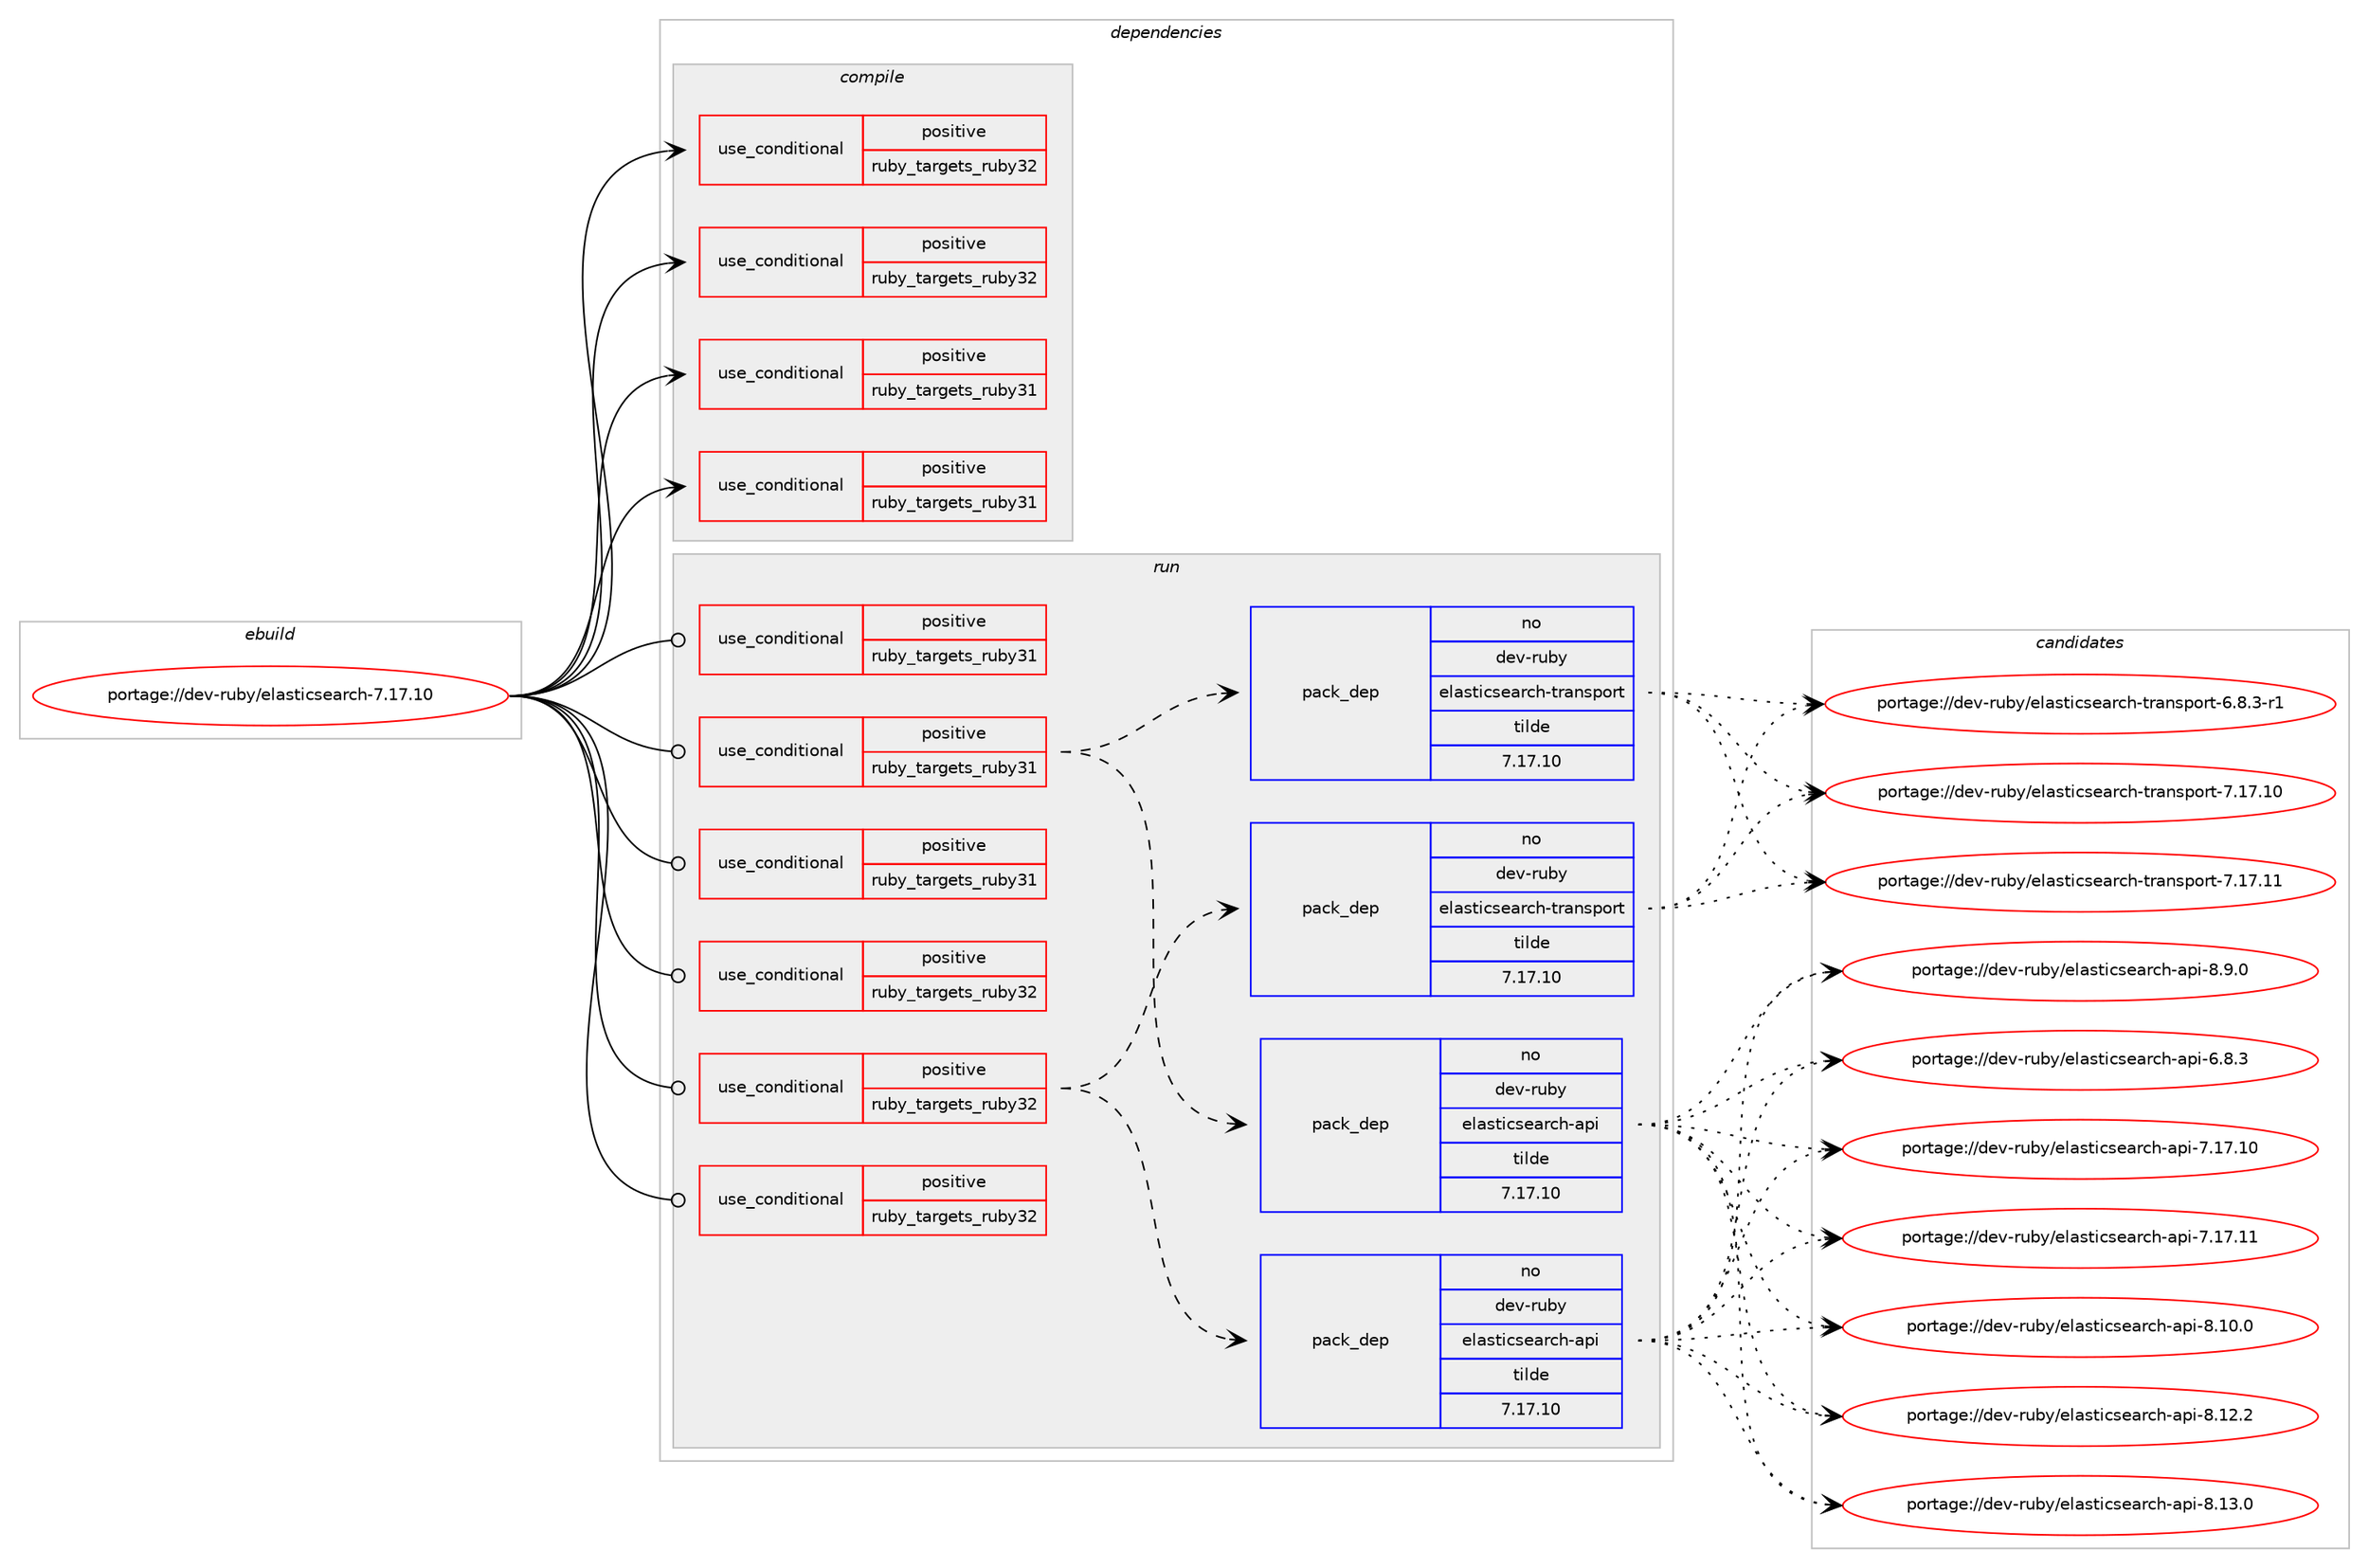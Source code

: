 digraph prolog {

# *************
# Graph options
# *************

newrank=true;
concentrate=true;
compound=true;
graph [rankdir=LR,fontname=Helvetica,fontsize=10,ranksep=1.5];#, ranksep=2.5, nodesep=0.2];
edge  [arrowhead=vee];
node  [fontname=Helvetica,fontsize=10];

# **********
# The ebuild
# **********

subgraph cluster_leftcol {
color=gray;
rank=same;
label=<<i>ebuild</i>>;
id [label="portage://dev-ruby/elasticsearch-7.17.10", color=red, width=4, href="../dev-ruby/elasticsearch-7.17.10.svg"];
}

# ****************
# The dependencies
# ****************

subgraph cluster_midcol {
color=gray;
label=<<i>dependencies</i>>;
subgraph cluster_compile {
fillcolor="#eeeeee";
style=filled;
label=<<i>compile</i>>;
subgraph cond45805 {
dependency92846 [label=<<TABLE BORDER="0" CELLBORDER="1" CELLSPACING="0" CELLPADDING="4"><TR><TD ROWSPAN="3" CELLPADDING="10">use_conditional</TD></TR><TR><TD>positive</TD></TR><TR><TD>ruby_targets_ruby31</TD></TR></TABLE>>, shape=none, color=red];
# *** BEGIN UNKNOWN DEPENDENCY TYPE (TODO) ***
# dependency92846 -> package_dependency(portage://dev-ruby/elasticsearch-7.17.10,install,no,dev-lang,ruby,none,[,,],[slot(3.1)],[])
# *** END UNKNOWN DEPENDENCY TYPE (TODO) ***

}
id:e -> dependency92846:w [weight=20,style="solid",arrowhead="vee"];
subgraph cond45806 {
dependency92847 [label=<<TABLE BORDER="0" CELLBORDER="1" CELLSPACING="0" CELLPADDING="4"><TR><TD ROWSPAN="3" CELLPADDING="10">use_conditional</TD></TR><TR><TD>positive</TD></TR><TR><TD>ruby_targets_ruby31</TD></TR></TABLE>>, shape=none, color=red];
# *** BEGIN UNKNOWN DEPENDENCY TYPE (TODO) ***
# dependency92847 -> package_dependency(portage://dev-ruby/elasticsearch-7.17.10,install,no,virtual,rubygems,none,[,,],[],[use(enable(ruby_targets_ruby31),negative)])
# *** END UNKNOWN DEPENDENCY TYPE (TODO) ***

}
id:e -> dependency92847:w [weight=20,style="solid",arrowhead="vee"];
subgraph cond45807 {
dependency92848 [label=<<TABLE BORDER="0" CELLBORDER="1" CELLSPACING="0" CELLPADDING="4"><TR><TD ROWSPAN="3" CELLPADDING="10">use_conditional</TD></TR><TR><TD>positive</TD></TR><TR><TD>ruby_targets_ruby32</TD></TR></TABLE>>, shape=none, color=red];
# *** BEGIN UNKNOWN DEPENDENCY TYPE (TODO) ***
# dependency92848 -> package_dependency(portage://dev-ruby/elasticsearch-7.17.10,install,no,dev-lang,ruby,none,[,,],[slot(3.2)],[])
# *** END UNKNOWN DEPENDENCY TYPE (TODO) ***

}
id:e -> dependency92848:w [weight=20,style="solid",arrowhead="vee"];
subgraph cond45808 {
dependency92849 [label=<<TABLE BORDER="0" CELLBORDER="1" CELLSPACING="0" CELLPADDING="4"><TR><TD ROWSPAN="3" CELLPADDING="10">use_conditional</TD></TR><TR><TD>positive</TD></TR><TR><TD>ruby_targets_ruby32</TD></TR></TABLE>>, shape=none, color=red];
# *** BEGIN UNKNOWN DEPENDENCY TYPE (TODO) ***
# dependency92849 -> package_dependency(portage://dev-ruby/elasticsearch-7.17.10,install,no,virtual,rubygems,none,[,,],[],[use(enable(ruby_targets_ruby32),negative)])
# *** END UNKNOWN DEPENDENCY TYPE (TODO) ***

}
id:e -> dependency92849:w [weight=20,style="solid",arrowhead="vee"];
}
subgraph cluster_compileandrun {
fillcolor="#eeeeee";
style=filled;
label=<<i>compile and run</i>>;
}
subgraph cluster_run {
fillcolor="#eeeeee";
style=filled;
label=<<i>run</i>>;
subgraph cond45809 {
dependency92850 [label=<<TABLE BORDER="0" CELLBORDER="1" CELLSPACING="0" CELLPADDING="4"><TR><TD ROWSPAN="3" CELLPADDING="10">use_conditional</TD></TR><TR><TD>positive</TD></TR><TR><TD>ruby_targets_ruby31</TD></TR></TABLE>>, shape=none, color=red];
# *** BEGIN UNKNOWN DEPENDENCY TYPE (TODO) ***
# dependency92850 -> package_dependency(portage://dev-ruby/elasticsearch-7.17.10,run,no,dev-lang,ruby,none,[,,],[slot(3.1)],[])
# *** END UNKNOWN DEPENDENCY TYPE (TODO) ***

}
id:e -> dependency92850:w [weight=20,style="solid",arrowhead="odot"];
subgraph cond45810 {
dependency92851 [label=<<TABLE BORDER="0" CELLBORDER="1" CELLSPACING="0" CELLPADDING="4"><TR><TD ROWSPAN="3" CELLPADDING="10">use_conditional</TD></TR><TR><TD>positive</TD></TR><TR><TD>ruby_targets_ruby31</TD></TR></TABLE>>, shape=none, color=red];
subgraph pack45764 {
dependency92852 [label=<<TABLE BORDER="0" CELLBORDER="1" CELLSPACING="0" CELLPADDING="4" WIDTH="220"><TR><TD ROWSPAN="6" CELLPADDING="30">pack_dep</TD></TR><TR><TD WIDTH="110">no</TD></TR><TR><TD>dev-ruby</TD></TR><TR><TD>elasticsearch-api</TD></TR><TR><TD>tilde</TD></TR><TR><TD>7.17.10</TD></TR></TABLE>>, shape=none, color=blue];
}
dependency92851:e -> dependency92852:w [weight=20,style="dashed",arrowhead="vee"];
subgraph pack45765 {
dependency92853 [label=<<TABLE BORDER="0" CELLBORDER="1" CELLSPACING="0" CELLPADDING="4" WIDTH="220"><TR><TD ROWSPAN="6" CELLPADDING="30">pack_dep</TD></TR><TR><TD WIDTH="110">no</TD></TR><TR><TD>dev-ruby</TD></TR><TR><TD>elasticsearch-transport</TD></TR><TR><TD>tilde</TD></TR><TR><TD>7.17.10</TD></TR></TABLE>>, shape=none, color=blue];
}
dependency92851:e -> dependency92853:w [weight=20,style="dashed",arrowhead="vee"];
}
id:e -> dependency92851:w [weight=20,style="solid",arrowhead="odot"];
subgraph cond45811 {
dependency92854 [label=<<TABLE BORDER="0" CELLBORDER="1" CELLSPACING="0" CELLPADDING="4"><TR><TD ROWSPAN="3" CELLPADDING="10">use_conditional</TD></TR><TR><TD>positive</TD></TR><TR><TD>ruby_targets_ruby31</TD></TR></TABLE>>, shape=none, color=red];
# *** BEGIN UNKNOWN DEPENDENCY TYPE (TODO) ***
# dependency92854 -> package_dependency(portage://dev-ruby/elasticsearch-7.17.10,run,no,virtual,rubygems,none,[,,],[],[use(enable(ruby_targets_ruby31),negative)])
# *** END UNKNOWN DEPENDENCY TYPE (TODO) ***

}
id:e -> dependency92854:w [weight=20,style="solid",arrowhead="odot"];
subgraph cond45812 {
dependency92855 [label=<<TABLE BORDER="0" CELLBORDER="1" CELLSPACING="0" CELLPADDING="4"><TR><TD ROWSPAN="3" CELLPADDING="10">use_conditional</TD></TR><TR><TD>positive</TD></TR><TR><TD>ruby_targets_ruby32</TD></TR></TABLE>>, shape=none, color=red];
# *** BEGIN UNKNOWN DEPENDENCY TYPE (TODO) ***
# dependency92855 -> package_dependency(portage://dev-ruby/elasticsearch-7.17.10,run,no,dev-lang,ruby,none,[,,],[slot(3.2)],[])
# *** END UNKNOWN DEPENDENCY TYPE (TODO) ***

}
id:e -> dependency92855:w [weight=20,style="solid",arrowhead="odot"];
subgraph cond45813 {
dependency92856 [label=<<TABLE BORDER="0" CELLBORDER="1" CELLSPACING="0" CELLPADDING="4"><TR><TD ROWSPAN="3" CELLPADDING="10">use_conditional</TD></TR><TR><TD>positive</TD></TR><TR><TD>ruby_targets_ruby32</TD></TR></TABLE>>, shape=none, color=red];
subgraph pack45766 {
dependency92857 [label=<<TABLE BORDER="0" CELLBORDER="1" CELLSPACING="0" CELLPADDING="4" WIDTH="220"><TR><TD ROWSPAN="6" CELLPADDING="30">pack_dep</TD></TR><TR><TD WIDTH="110">no</TD></TR><TR><TD>dev-ruby</TD></TR><TR><TD>elasticsearch-api</TD></TR><TR><TD>tilde</TD></TR><TR><TD>7.17.10</TD></TR></TABLE>>, shape=none, color=blue];
}
dependency92856:e -> dependency92857:w [weight=20,style="dashed",arrowhead="vee"];
subgraph pack45767 {
dependency92858 [label=<<TABLE BORDER="0" CELLBORDER="1" CELLSPACING="0" CELLPADDING="4" WIDTH="220"><TR><TD ROWSPAN="6" CELLPADDING="30">pack_dep</TD></TR><TR><TD WIDTH="110">no</TD></TR><TR><TD>dev-ruby</TD></TR><TR><TD>elasticsearch-transport</TD></TR><TR><TD>tilde</TD></TR><TR><TD>7.17.10</TD></TR></TABLE>>, shape=none, color=blue];
}
dependency92856:e -> dependency92858:w [weight=20,style="dashed",arrowhead="vee"];
}
id:e -> dependency92856:w [weight=20,style="solid",arrowhead="odot"];
subgraph cond45814 {
dependency92859 [label=<<TABLE BORDER="0" CELLBORDER="1" CELLSPACING="0" CELLPADDING="4"><TR><TD ROWSPAN="3" CELLPADDING="10">use_conditional</TD></TR><TR><TD>positive</TD></TR><TR><TD>ruby_targets_ruby32</TD></TR></TABLE>>, shape=none, color=red];
# *** BEGIN UNKNOWN DEPENDENCY TYPE (TODO) ***
# dependency92859 -> package_dependency(portage://dev-ruby/elasticsearch-7.17.10,run,no,virtual,rubygems,none,[,,],[],[use(enable(ruby_targets_ruby32),negative)])
# *** END UNKNOWN DEPENDENCY TYPE (TODO) ***

}
id:e -> dependency92859:w [weight=20,style="solid",arrowhead="odot"];
}
}

# **************
# The candidates
# **************

subgraph cluster_choices {
rank=same;
color=gray;
label=<<i>candidates</i>>;

subgraph choice45764 {
color=black;
nodesep=1;
choice100101118451141179812147101108971151161059911510197114991044597112105455446564651 [label="portage://dev-ruby/elasticsearch-api-6.8.3", color=red, width=4,href="../dev-ruby/elasticsearch-api-6.8.3.svg"];
choice1001011184511411798121471011089711511610599115101971149910445971121054555464955464948 [label="portage://dev-ruby/elasticsearch-api-7.17.10", color=red, width=4,href="../dev-ruby/elasticsearch-api-7.17.10.svg"];
choice1001011184511411798121471011089711511610599115101971149910445971121054555464955464949 [label="portage://dev-ruby/elasticsearch-api-7.17.11", color=red, width=4,href="../dev-ruby/elasticsearch-api-7.17.11.svg"];
choice10010111845114117981214710110897115116105991151019711499104459711210545564649484648 [label="portage://dev-ruby/elasticsearch-api-8.10.0", color=red, width=4,href="../dev-ruby/elasticsearch-api-8.10.0.svg"];
choice10010111845114117981214710110897115116105991151019711499104459711210545564649504650 [label="portage://dev-ruby/elasticsearch-api-8.12.2", color=red, width=4,href="../dev-ruby/elasticsearch-api-8.12.2.svg"];
choice10010111845114117981214710110897115116105991151019711499104459711210545564649514648 [label="portage://dev-ruby/elasticsearch-api-8.13.0", color=red, width=4,href="../dev-ruby/elasticsearch-api-8.13.0.svg"];
choice100101118451141179812147101108971151161059911510197114991044597112105455646574648 [label="portage://dev-ruby/elasticsearch-api-8.9.0", color=red, width=4,href="../dev-ruby/elasticsearch-api-8.9.0.svg"];
dependency92852:e -> choice100101118451141179812147101108971151161059911510197114991044597112105455446564651:w [style=dotted,weight="100"];
dependency92852:e -> choice1001011184511411798121471011089711511610599115101971149910445971121054555464955464948:w [style=dotted,weight="100"];
dependency92852:e -> choice1001011184511411798121471011089711511610599115101971149910445971121054555464955464949:w [style=dotted,weight="100"];
dependency92852:e -> choice10010111845114117981214710110897115116105991151019711499104459711210545564649484648:w [style=dotted,weight="100"];
dependency92852:e -> choice10010111845114117981214710110897115116105991151019711499104459711210545564649504650:w [style=dotted,weight="100"];
dependency92852:e -> choice10010111845114117981214710110897115116105991151019711499104459711210545564649514648:w [style=dotted,weight="100"];
dependency92852:e -> choice100101118451141179812147101108971151161059911510197114991044597112105455646574648:w [style=dotted,weight="100"];
}
subgraph choice45765 {
color=black;
nodesep=1;
choice1001011184511411798121471011089711511610599115101971149910445116114971101151121111141164554465646514511449 [label="portage://dev-ruby/elasticsearch-transport-6.8.3-r1", color=red, width=4,href="../dev-ruby/elasticsearch-transport-6.8.3-r1.svg"];
choice1001011184511411798121471011089711511610599115101971149910445116114971101151121111141164555464955464948 [label="portage://dev-ruby/elasticsearch-transport-7.17.10", color=red, width=4,href="../dev-ruby/elasticsearch-transport-7.17.10.svg"];
choice1001011184511411798121471011089711511610599115101971149910445116114971101151121111141164555464955464949 [label="portage://dev-ruby/elasticsearch-transport-7.17.11", color=red, width=4,href="../dev-ruby/elasticsearch-transport-7.17.11.svg"];
dependency92853:e -> choice1001011184511411798121471011089711511610599115101971149910445116114971101151121111141164554465646514511449:w [style=dotted,weight="100"];
dependency92853:e -> choice1001011184511411798121471011089711511610599115101971149910445116114971101151121111141164555464955464948:w [style=dotted,weight="100"];
dependency92853:e -> choice1001011184511411798121471011089711511610599115101971149910445116114971101151121111141164555464955464949:w [style=dotted,weight="100"];
}
subgraph choice45766 {
color=black;
nodesep=1;
choice100101118451141179812147101108971151161059911510197114991044597112105455446564651 [label="portage://dev-ruby/elasticsearch-api-6.8.3", color=red, width=4,href="../dev-ruby/elasticsearch-api-6.8.3.svg"];
choice1001011184511411798121471011089711511610599115101971149910445971121054555464955464948 [label="portage://dev-ruby/elasticsearch-api-7.17.10", color=red, width=4,href="../dev-ruby/elasticsearch-api-7.17.10.svg"];
choice1001011184511411798121471011089711511610599115101971149910445971121054555464955464949 [label="portage://dev-ruby/elasticsearch-api-7.17.11", color=red, width=4,href="../dev-ruby/elasticsearch-api-7.17.11.svg"];
choice10010111845114117981214710110897115116105991151019711499104459711210545564649484648 [label="portage://dev-ruby/elasticsearch-api-8.10.0", color=red, width=4,href="../dev-ruby/elasticsearch-api-8.10.0.svg"];
choice10010111845114117981214710110897115116105991151019711499104459711210545564649504650 [label="portage://dev-ruby/elasticsearch-api-8.12.2", color=red, width=4,href="../dev-ruby/elasticsearch-api-8.12.2.svg"];
choice10010111845114117981214710110897115116105991151019711499104459711210545564649514648 [label="portage://dev-ruby/elasticsearch-api-8.13.0", color=red, width=4,href="../dev-ruby/elasticsearch-api-8.13.0.svg"];
choice100101118451141179812147101108971151161059911510197114991044597112105455646574648 [label="portage://dev-ruby/elasticsearch-api-8.9.0", color=red, width=4,href="../dev-ruby/elasticsearch-api-8.9.0.svg"];
dependency92857:e -> choice100101118451141179812147101108971151161059911510197114991044597112105455446564651:w [style=dotted,weight="100"];
dependency92857:e -> choice1001011184511411798121471011089711511610599115101971149910445971121054555464955464948:w [style=dotted,weight="100"];
dependency92857:e -> choice1001011184511411798121471011089711511610599115101971149910445971121054555464955464949:w [style=dotted,weight="100"];
dependency92857:e -> choice10010111845114117981214710110897115116105991151019711499104459711210545564649484648:w [style=dotted,weight="100"];
dependency92857:e -> choice10010111845114117981214710110897115116105991151019711499104459711210545564649504650:w [style=dotted,weight="100"];
dependency92857:e -> choice10010111845114117981214710110897115116105991151019711499104459711210545564649514648:w [style=dotted,weight="100"];
dependency92857:e -> choice100101118451141179812147101108971151161059911510197114991044597112105455646574648:w [style=dotted,weight="100"];
}
subgraph choice45767 {
color=black;
nodesep=1;
choice1001011184511411798121471011089711511610599115101971149910445116114971101151121111141164554465646514511449 [label="portage://dev-ruby/elasticsearch-transport-6.8.3-r1", color=red, width=4,href="../dev-ruby/elasticsearch-transport-6.8.3-r1.svg"];
choice1001011184511411798121471011089711511610599115101971149910445116114971101151121111141164555464955464948 [label="portage://dev-ruby/elasticsearch-transport-7.17.10", color=red, width=4,href="../dev-ruby/elasticsearch-transport-7.17.10.svg"];
choice1001011184511411798121471011089711511610599115101971149910445116114971101151121111141164555464955464949 [label="portage://dev-ruby/elasticsearch-transport-7.17.11", color=red, width=4,href="../dev-ruby/elasticsearch-transport-7.17.11.svg"];
dependency92858:e -> choice1001011184511411798121471011089711511610599115101971149910445116114971101151121111141164554465646514511449:w [style=dotted,weight="100"];
dependency92858:e -> choice1001011184511411798121471011089711511610599115101971149910445116114971101151121111141164555464955464948:w [style=dotted,weight="100"];
dependency92858:e -> choice1001011184511411798121471011089711511610599115101971149910445116114971101151121111141164555464955464949:w [style=dotted,weight="100"];
}
}

}
